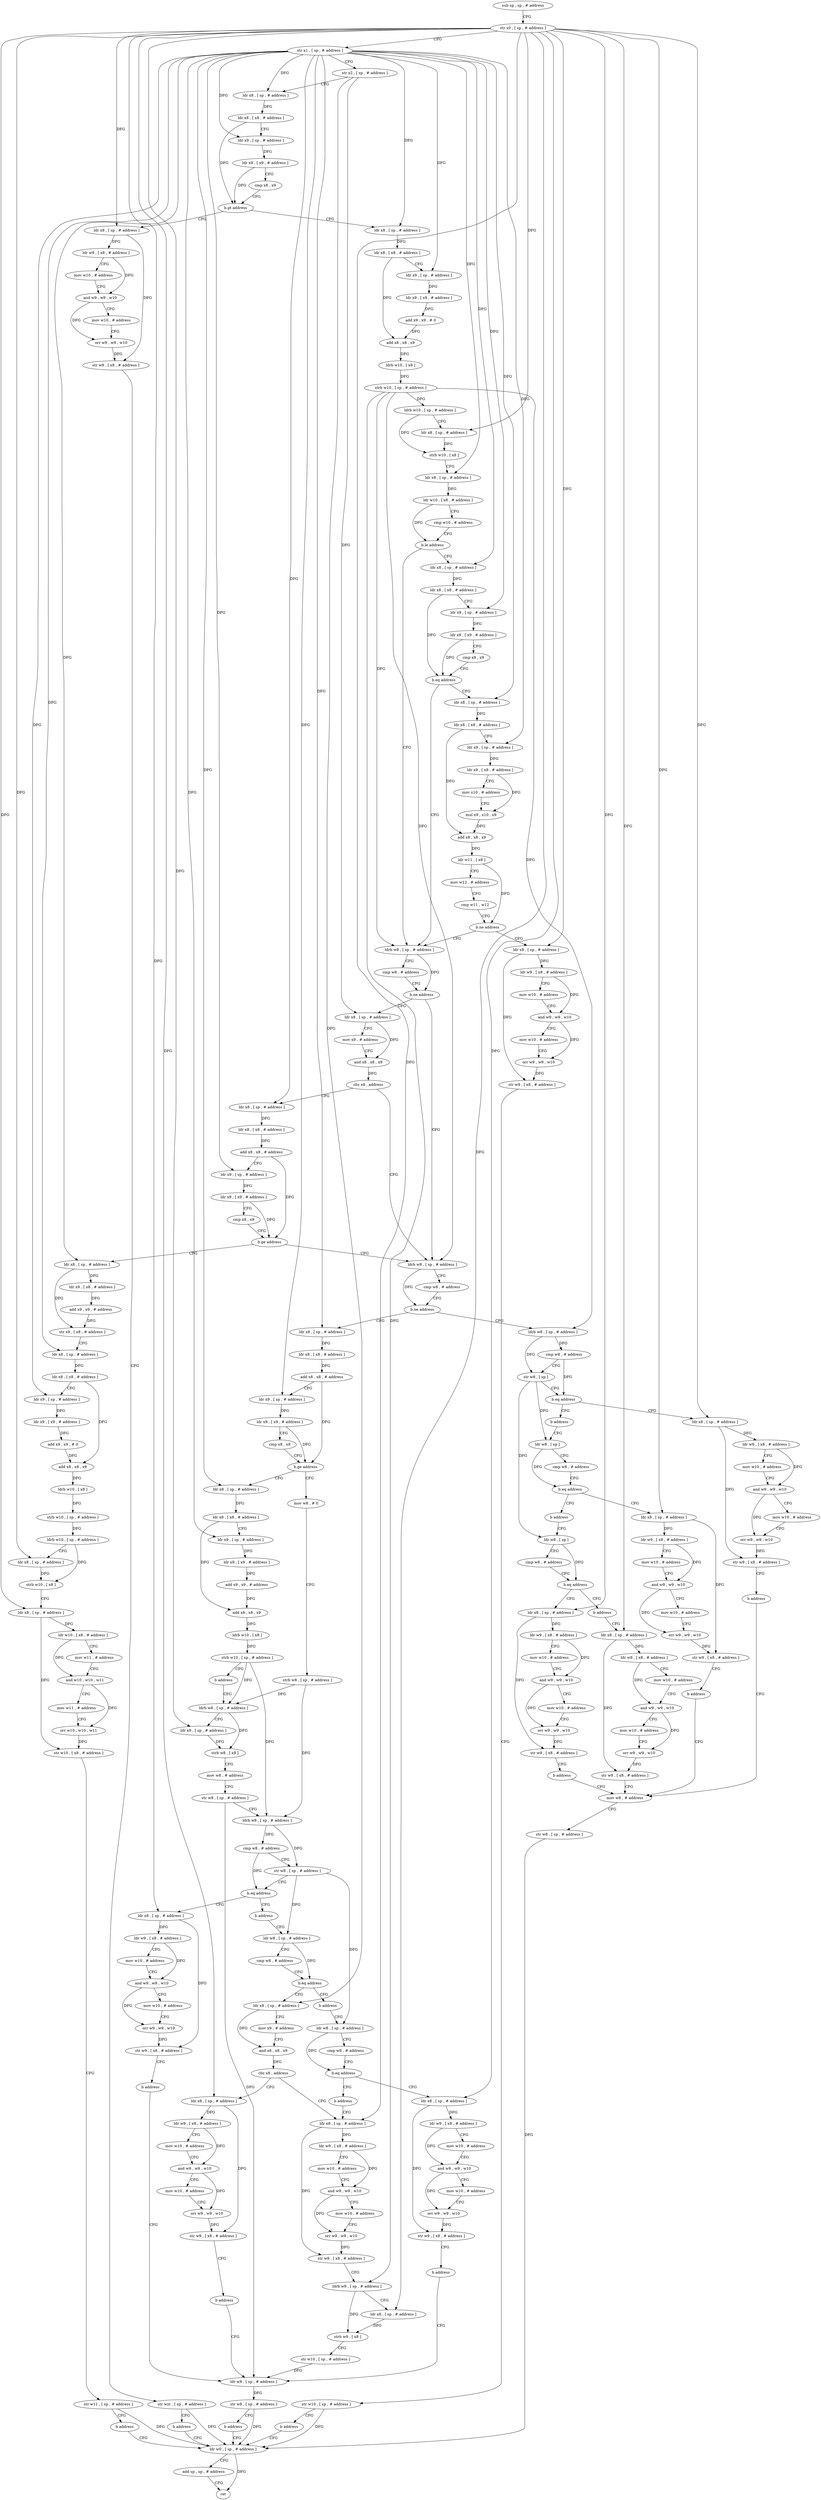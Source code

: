 digraph "func" {
"4262388" [label = "sub sp , sp , # address" ]
"4262392" [label = "str x0 , [ sp , # address ]" ]
"4262396" [label = "str x1 , [ sp , # address ]" ]
"4262400" [label = "str x2 , [ sp , # address ]" ]
"4262404" [label = "ldr x8 , [ sp , # address ]" ]
"4262408" [label = "ldr x8 , [ x8 , # address ]" ]
"4262412" [label = "ldr x9 , [ sp , # address ]" ]
"4262416" [label = "ldr x9 , [ x9 , # address ]" ]
"4262420" [label = "cmp x8 , x9" ]
"4262424" [label = "b.gt address" ]
"4262464" [label = "ldr x8 , [ sp , # address ]" ]
"4262428" [label = "ldr x8 , [ sp , # address ]" ]
"4262468" [label = "ldr x8 , [ x8 , # address ]" ]
"4262472" [label = "ldr x9 , [ sp , # address ]" ]
"4262476" [label = "ldr x9 , [ x9 , # address ]" ]
"4262480" [label = "add x9 , x9 , # 0" ]
"4262484" [label = "add x8 , x8 , x9" ]
"4262488" [label = "ldrb w10 , [ x8 ]" ]
"4262492" [label = "strb w10 , [ sp , # address ]" ]
"4262496" [label = "ldrb w10 , [ sp , # address ]" ]
"4262500" [label = "ldr x8 , [ sp , # address ]" ]
"4262504" [label = "strb w10 , [ x8 ]" ]
"4262508" [label = "ldr x8 , [ sp , # address ]" ]
"4262512" [label = "ldr w10 , [ x8 , # address ]" ]
"4262516" [label = "cmp w10 , # address" ]
"4262520" [label = "b.le address" ]
"4262628" [label = "ldrb w8 , [ sp , # address ]" ]
"4262524" [label = "ldr x8 , [ sp , # address ]" ]
"4262432" [label = "ldr w9 , [ x8 , # address ]" ]
"4262436" [label = "mov w10 , # address" ]
"4262440" [label = "and w9 , w9 , w10" ]
"4262444" [label = "mov w10 , # address" ]
"4262448" [label = "orr w9 , w9 , w10" ]
"4262452" [label = "str w9 , [ x8 , # address ]" ]
"4262456" [label = "str wzr , [ sp , # address ]" ]
"4262460" [label = "b address" ]
"4263288" [label = "ldr w0 , [ sp , # address ]" ]
"4262632" [label = "cmp w8 , # address" ]
"4262636" [label = "b.ne address" ]
"4262780" [label = "ldrb w8 , [ sp , # address ]" ]
"4262640" [label = "ldr x8 , [ sp , # address ]" ]
"4262528" [label = "ldr x8 , [ x8 , # address ]" ]
"4262532" [label = "ldr x9 , [ sp , # address ]" ]
"4262536" [label = "ldr x9 , [ x9 , # address ]" ]
"4262540" [label = "cmp x8 , x9" ]
"4262544" [label = "b.eq address" ]
"4262548" [label = "ldr x8 , [ sp , # address ]" ]
"4263292" [label = "add sp , sp , # address" ]
"4263296" [label = "ret" ]
"4262784" [label = "cmp w8 , # address" ]
"4262788" [label = "b.ne address" ]
"4263104" [label = "ldrb w8 , [ sp , # address ]" ]
"4262792" [label = "ldr x8 , [ sp , # address ]" ]
"4262644" [label = "mov x9 , # address" ]
"4262648" [label = "and x8 , x8 , x9" ]
"4262652" [label = "cbz x8 , address" ]
"4262656" [label = "ldr x8 , [ sp , # address ]" ]
"4262552" [label = "ldr x8 , [ x8 , # address ]" ]
"4262556" [label = "ldr x9 , [ sp , # address ]" ]
"4262560" [label = "ldr x9 , [ x9 , # address ]" ]
"4262564" [label = "mov x10 , # address" ]
"4262568" [label = "mul x9 , x10 , x9" ]
"4262572" [label = "add x8 , x8 , x9" ]
"4262576" [label = "ldr w11 , [ x8 ]" ]
"4262580" [label = "mov w12 , # address" ]
"4262584" [label = "cmp w11 , w12" ]
"4262588" [label = "b.ne address" ]
"4262592" [label = "ldr x8 , [ sp , # address ]" ]
"4263108" [label = "cmp w8 , # address" ]
"4263112" [label = "str w8 , [ sp ]" ]
"4263116" [label = "b.eq address" ]
"4263156" [label = "ldr x8 , [ sp , # address ]" ]
"4263120" [label = "b address" ]
"4262796" [label = "ldr x8 , [ x8 , # address ]" ]
"4262800" [label = "add x8 , x8 , # address" ]
"4262804" [label = "ldr x9 , [ sp , # address ]" ]
"4262808" [label = "ldr x9 , [ x9 , # address ]" ]
"4262812" [label = "cmp x8 , x9" ]
"4262816" [label = "b.ge address" ]
"4262856" [label = "mov w8 , # 0" ]
"4262820" [label = "ldr x8 , [ sp , # address ]" ]
"4262660" [label = "ldr x8 , [ x8 , # address ]" ]
"4262664" [label = "add x8 , x8 , # address" ]
"4262668" [label = "ldr x9 , [ sp , # address ]" ]
"4262672" [label = "ldr x9 , [ x9 , # address ]" ]
"4262676" [label = "cmp x8 , x9" ]
"4262680" [label = "b.ge address" ]
"4262684" [label = "ldr x8 , [ sp , # address ]" ]
"4262596" [label = "ldr w9 , [ x8 , # address ]" ]
"4262600" [label = "mov w10 , # address" ]
"4262604" [label = "and w9 , w9 , w10" ]
"4262608" [label = "mov w10 , # address" ]
"4262612" [label = "orr w9 , w9 , w10" ]
"4262616" [label = "str w9 , [ x8 , # address ]" ]
"4262620" [label = "str w10 , [ sp , # address ]" ]
"4262624" [label = "b address" ]
"4263160" [label = "ldr w9 , [ x8 , # address ]" ]
"4263164" [label = "mov w10 , # address" ]
"4263168" [label = "and w9 , w9 , w10" ]
"4263172" [label = "mov w10 , # address" ]
"4263176" [label = "orr w9 , w9 , w10" ]
"4263180" [label = "str w9 , [ x8 , # address ]" ]
"4263184" [label = "b address" ]
"4263280" [label = "mov w8 , # address" ]
"4263124" [label = "ldr w8 , [ sp ]" ]
"4262860" [label = "strb w8 , [ sp , # address ]" ]
"4262864" [label = "ldrb w8 , [ sp , # address ]" ]
"4262824" [label = "ldr x8 , [ x8 , # address ]" ]
"4262828" [label = "ldr x9 , [ sp , # address ]" ]
"4262832" [label = "ldr x9 , [ x9 , # address ]" ]
"4262836" [label = "add x9 , x9 , # address" ]
"4262840" [label = "add x8 , x8 , x9" ]
"4262844" [label = "ldrb w10 , [ x8 ]" ]
"4262848" [label = "strb w10 , [ sp , # address ]" ]
"4262852" [label = "b address" ]
"4262688" [label = "ldr x9 , [ x8 , # address ]" ]
"4262692" [label = "add x9 , x9 , # address" ]
"4262696" [label = "str x9 , [ x8 , # address ]" ]
"4262700" [label = "ldr x8 , [ sp , # address ]" ]
"4262704" [label = "ldr x8 , [ x8 , # address ]" ]
"4262708" [label = "ldr x9 , [ sp , # address ]" ]
"4262712" [label = "ldr x9 , [ x9 , # address ]" ]
"4262716" [label = "add x9 , x9 , # 0" ]
"4262720" [label = "add x8 , x8 , x9" ]
"4262724" [label = "ldrb w10 , [ x8 ]" ]
"4262728" [label = "strb w10 , [ sp , # address ]" ]
"4262732" [label = "ldrb w10 , [ sp , # address ]" ]
"4262736" [label = "ldr x8 , [ sp , # address ]" ]
"4262740" [label = "strb w10 , [ x8 ]" ]
"4262744" [label = "ldr x8 , [ sp , # address ]" ]
"4262748" [label = "ldr w10 , [ x8 , # address ]" ]
"4262752" [label = "mov w11 , # address" ]
"4262756" [label = "and w10 , w10 , w11" ]
"4262760" [label = "mov w11 , # address" ]
"4262764" [label = "orr w10 , w10 , w11" ]
"4262768" [label = "str w10 , [ x8 , # address ]" ]
"4262772" [label = "str w11 , [ sp , # address ]" ]
"4262776" [label = "b address" ]
"4263284" [label = "str w8 , [ sp , # address ]" ]
"4263128" [label = "cmp w8 , # address" ]
"4263132" [label = "b.eq address" ]
"4263188" [label = "ldr x8 , [ sp , # address ]" ]
"4263136" [label = "b address" ]
"4262936" [label = "ldr x8 , [ sp , # address ]" ]
"4262940" [label = "ldr w9 , [ x8 , # address ]" ]
"4262944" [label = "mov w10 , # address" ]
"4262948" [label = "and w9 , w9 , w10" ]
"4262952" [label = "mov w10 , # address" ]
"4262956" [label = "orr w9 , w9 , w10" ]
"4262960" [label = "str w9 , [ x8 , # address ]" ]
"4262964" [label = "b address" ]
"4263092" [label = "ldr w8 , [ sp , # address ]" ]
"4262900" [label = "b address" ]
"4262904" [label = "ldr w8 , [ sp , # address ]" ]
"4262868" [label = "ldr x9 , [ sp , # address ]" ]
"4262872" [label = "strb w8 , [ x9 ]" ]
"4262876" [label = "mov w8 , # address" ]
"4262880" [label = "str w8 , [ sp , # address ]" ]
"4262884" [label = "ldrb w8 , [ sp , # address ]" ]
"4262888" [label = "cmp w8 , # address" ]
"4262892" [label = "str w8 , [ sp , # address ]" ]
"4262896" [label = "b.eq address" ]
"4263192" [label = "ldr w9 , [ x8 , # address ]" ]
"4263196" [label = "mov w10 , # address" ]
"4263200" [label = "and w9 , w9 , w10" ]
"4263204" [label = "mov w10 , # address" ]
"4263208" [label = "orr w9 , w9 , w10" ]
"4263212" [label = "str w9 , [ x8 , # address ]" ]
"4263216" [label = "b address" ]
"4263140" [label = "ldr w8 , [ sp ]" ]
"4263096" [label = "str w8 , [ sp , # address ]" ]
"4263100" [label = "b address" ]
"4262908" [label = "cmp w8 , # address" ]
"4262912" [label = "b.eq address" ]
"4263000" [label = "ldr x8 , [ sp , # address ]" ]
"4262916" [label = "b address" ]
"4263144" [label = "cmp w8 , # address" ]
"4263148" [label = "b.eq address" ]
"4263220" [label = "ldr x8 , [ sp , # address ]" ]
"4263152" [label = "b address" ]
"4263004" [label = "mov x9 , # address" ]
"4263008" [label = "and x8 , x8 , x9" ]
"4263012" [label = "cbz x8 , address" ]
"4263048" [label = "ldr x8 , [ sp , # address ]" ]
"4263016" [label = "ldr x8 , [ sp , # address ]" ]
"4262920" [label = "ldr w8 , [ sp , # address ]" ]
"4263224" [label = "ldr w9 , [ x8 , # address ]" ]
"4263228" [label = "mov w10 , # address" ]
"4263232" [label = "and w9 , w9 , w10" ]
"4263236" [label = "mov w10 , # address" ]
"4263240" [label = "orr w9 , w9 , w10" ]
"4263244" [label = "str w9 , [ x8 , # address ]" ]
"4263248" [label = "b address" ]
"4263252" [label = "ldr x8 , [ sp , # address ]" ]
"4263052" [label = "ldr w9 , [ x8 , # address ]" ]
"4263056" [label = "mov w10 , # address" ]
"4263060" [label = "and w9 , w9 , w10" ]
"4263064" [label = "mov w10 , # address" ]
"4263068" [label = "orr w9 , w9 , w10" ]
"4263072" [label = "str w9 , [ x8 , # address ]" ]
"4263076" [label = "ldrb w9 , [ sp , # address ]" ]
"4263080" [label = "ldr x8 , [ sp , # address ]" ]
"4263084" [label = "strb w9 , [ x8 ]" ]
"4263088" [label = "str w10 , [ sp , # address ]" ]
"4263020" [label = "ldr w9 , [ x8 , # address ]" ]
"4263024" [label = "mov w10 , # address" ]
"4263028" [label = "and w9 , w9 , w10" ]
"4263032" [label = "mov w10 , # address" ]
"4263036" [label = "orr w9 , w9 , w10" ]
"4263040" [label = "str w9 , [ x8 , # address ]" ]
"4263044" [label = "b address" ]
"4262924" [label = "cmp w8 , # address" ]
"4262928" [label = "b.eq address" ]
"4262968" [label = "ldr x8 , [ sp , # address ]" ]
"4262932" [label = "b address" ]
"4263256" [label = "ldr w9 , [ x8 , # address ]" ]
"4263260" [label = "mov w10 , # address" ]
"4263264" [label = "and w9 , w9 , w10" ]
"4263268" [label = "mov w10 , # address" ]
"4263272" [label = "orr w9 , w9 , w10" ]
"4263276" [label = "str w9 , [ x8 , # address ]" ]
"4262972" [label = "ldr w9 , [ x8 , # address ]" ]
"4262976" [label = "mov w10 , # address" ]
"4262980" [label = "and w9 , w9 , w10" ]
"4262984" [label = "mov w10 , # address" ]
"4262988" [label = "orr w9 , w9 , w10" ]
"4262992" [label = "str w9 , [ x8 , # address ]" ]
"4262996" [label = "b address" ]
"4262388" -> "4262392" [ label = "CFG" ]
"4262392" -> "4262396" [ label = "CFG" ]
"4262392" -> "4262500" [ label = "DFG" ]
"4262392" -> "4262428" [ label = "DFG" ]
"4262392" -> "4262592" [ label = "DFG" ]
"4262392" -> "4263156" [ label = "DFG" ]
"4262392" -> "4262736" [ label = "DFG" ]
"4262392" -> "4262744" [ label = "DFG" ]
"4262392" -> "4262868" [ label = "DFG" ]
"4262392" -> "4263188" [ label = "DFG" ]
"4262392" -> "4262936" [ label = "DFG" ]
"4262392" -> "4263220" [ label = "DFG" ]
"4262392" -> "4263252" [ label = "DFG" ]
"4262392" -> "4263048" [ label = "DFG" ]
"4262392" -> "4263080" [ label = "DFG" ]
"4262392" -> "4263016" [ label = "DFG" ]
"4262392" -> "4262968" [ label = "DFG" ]
"4262396" -> "4262400" [ label = "CFG" ]
"4262396" -> "4262404" [ label = "DFG" ]
"4262396" -> "4262412" [ label = "DFG" ]
"4262396" -> "4262464" [ label = "DFG" ]
"4262396" -> "4262472" [ label = "DFG" ]
"4262396" -> "4262508" [ label = "DFG" ]
"4262396" -> "4262524" [ label = "DFG" ]
"4262396" -> "4262532" [ label = "DFG" ]
"4262396" -> "4262548" [ label = "DFG" ]
"4262396" -> "4262556" [ label = "DFG" ]
"4262396" -> "4262792" [ label = "DFG" ]
"4262396" -> "4262804" [ label = "DFG" ]
"4262396" -> "4262656" [ label = "DFG" ]
"4262396" -> "4262668" [ label = "DFG" ]
"4262396" -> "4262820" [ label = "DFG" ]
"4262396" -> "4262828" [ label = "DFG" ]
"4262396" -> "4262684" [ label = "DFG" ]
"4262396" -> "4262700" [ label = "DFG" ]
"4262396" -> "4262708" [ label = "DFG" ]
"4262400" -> "4262404" [ label = "CFG" ]
"4262400" -> "4262640" [ label = "DFG" ]
"4262400" -> "4263000" [ label = "DFG" ]
"4262404" -> "4262408" [ label = "DFG" ]
"4262408" -> "4262412" [ label = "CFG" ]
"4262408" -> "4262424" [ label = "DFG" ]
"4262412" -> "4262416" [ label = "DFG" ]
"4262416" -> "4262420" [ label = "CFG" ]
"4262416" -> "4262424" [ label = "DFG" ]
"4262420" -> "4262424" [ label = "CFG" ]
"4262424" -> "4262464" [ label = "CFG" ]
"4262424" -> "4262428" [ label = "CFG" ]
"4262464" -> "4262468" [ label = "DFG" ]
"4262428" -> "4262432" [ label = "DFG" ]
"4262428" -> "4262452" [ label = "DFG" ]
"4262468" -> "4262472" [ label = "CFG" ]
"4262468" -> "4262484" [ label = "DFG" ]
"4262472" -> "4262476" [ label = "DFG" ]
"4262476" -> "4262480" [ label = "DFG" ]
"4262480" -> "4262484" [ label = "DFG" ]
"4262484" -> "4262488" [ label = "DFG" ]
"4262488" -> "4262492" [ label = "DFG" ]
"4262492" -> "4262496" [ label = "DFG" ]
"4262492" -> "4262628" [ label = "DFG" ]
"4262492" -> "4262780" [ label = "DFG" ]
"4262492" -> "4263104" [ label = "DFG" ]
"4262492" -> "4263076" [ label = "DFG" ]
"4262496" -> "4262500" [ label = "CFG" ]
"4262496" -> "4262504" [ label = "DFG" ]
"4262500" -> "4262504" [ label = "DFG" ]
"4262504" -> "4262508" [ label = "CFG" ]
"4262508" -> "4262512" [ label = "DFG" ]
"4262512" -> "4262516" [ label = "CFG" ]
"4262512" -> "4262520" [ label = "DFG" ]
"4262516" -> "4262520" [ label = "CFG" ]
"4262520" -> "4262628" [ label = "CFG" ]
"4262520" -> "4262524" [ label = "CFG" ]
"4262628" -> "4262632" [ label = "CFG" ]
"4262628" -> "4262636" [ label = "DFG" ]
"4262524" -> "4262528" [ label = "DFG" ]
"4262432" -> "4262436" [ label = "CFG" ]
"4262432" -> "4262440" [ label = "DFG" ]
"4262436" -> "4262440" [ label = "CFG" ]
"4262440" -> "4262444" [ label = "CFG" ]
"4262440" -> "4262448" [ label = "DFG" ]
"4262444" -> "4262448" [ label = "CFG" ]
"4262448" -> "4262452" [ label = "DFG" ]
"4262452" -> "4262456" [ label = "CFG" ]
"4262456" -> "4262460" [ label = "CFG" ]
"4262456" -> "4263288" [ label = "DFG" ]
"4262460" -> "4263288" [ label = "CFG" ]
"4263288" -> "4263292" [ label = "CFG" ]
"4263288" -> "4263296" [ label = "DFG" ]
"4262632" -> "4262636" [ label = "CFG" ]
"4262636" -> "4262780" [ label = "CFG" ]
"4262636" -> "4262640" [ label = "CFG" ]
"4262780" -> "4262784" [ label = "CFG" ]
"4262780" -> "4262788" [ label = "DFG" ]
"4262640" -> "4262644" [ label = "CFG" ]
"4262640" -> "4262648" [ label = "DFG" ]
"4262528" -> "4262532" [ label = "CFG" ]
"4262528" -> "4262544" [ label = "DFG" ]
"4262532" -> "4262536" [ label = "DFG" ]
"4262536" -> "4262540" [ label = "CFG" ]
"4262536" -> "4262544" [ label = "DFG" ]
"4262540" -> "4262544" [ label = "CFG" ]
"4262544" -> "4262628" [ label = "CFG" ]
"4262544" -> "4262548" [ label = "CFG" ]
"4262548" -> "4262552" [ label = "DFG" ]
"4263292" -> "4263296" [ label = "CFG" ]
"4262784" -> "4262788" [ label = "CFG" ]
"4262788" -> "4263104" [ label = "CFG" ]
"4262788" -> "4262792" [ label = "CFG" ]
"4263104" -> "4263108" [ label = "DFG" ]
"4263104" -> "4263112" [ label = "DFG" ]
"4262792" -> "4262796" [ label = "DFG" ]
"4262644" -> "4262648" [ label = "CFG" ]
"4262648" -> "4262652" [ label = "DFG" ]
"4262652" -> "4262780" [ label = "CFG" ]
"4262652" -> "4262656" [ label = "CFG" ]
"4262656" -> "4262660" [ label = "DFG" ]
"4262552" -> "4262556" [ label = "CFG" ]
"4262552" -> "4262572" [ label = "DFG" ]
"4262556" -> "4262560" [ label = "DFG" ]
"4262560" -> "4262564" [ label = "CFG" ]
"4262560" -> "4262568" [ label = "DFG" ]
"4262564" -> "4262568" [ label = "CFG" ]
"4262568" -> "4262572" [ label = "DFG" ]
"4262572" -> "4262576" [ label = "DFG" ]
"4262576" -> "4262580" [ label = "CFG" ]
"4262576" -> "4262588" [ label = "DFG" ]
"4262580" -> "4262584" [ label = "CFG" ]
"4262584" -> "4262588" [ label = "CFG" ]
"4262588" -> "4262628" [ label = "CFG" ]
"4262588" -> "4262592" [ label = "CFG" ]
"4262592" -> "4262596" [ label = "DFG" ]
"4262592" -> "4262616" [ label = "DFG" ]
"4263108" -> "4263112" [ label = "CFG" ]
"4263108" -> "4263116" [ label = "DFG" ]
"4263112" -> "4263116" [ label = "CFG" ]
"4263112" -> "4263124" [ label = "DFG" ]
"4263112" -> "4263140" [ label = "DFG" ]
"4263116" -> "4263156" [ label = "CFG" ]
"4263116" -> "4263120" [ label = "CFG" ]
"4263156" -> "4263160" [ label = "DFG" ]
"4263156" -> "4263180" [ label = "DFG" ]
"4263120" -> "4263124" [ label = "CFG" ]
"4262796" -> "4262800" [ label = "DFG" ]
"4262800" -> "4262804" [ label = "CFG" ]
"4262800" -> "4262816" [ label = "DFG" ]
"4262804" -> "4262808" [ label = "DFG" ]
"4262808" -> "4262812" [ label = "CFG" ]
"4262808" -> "4262816" [ label = "DFG" ]
"4262812" -> "4262816" [ label = "CFG" ]
"4262816" -> "4262856" [ label = "CFG" ]
"4262816" -> "4262820" [ label = "CFG" ]
"4262856" -> "4262860" [ label = "CFG" ]
"4262820" -> "4262824" [ label = "DFG" ]
"4262660" -> "4262664" [ label = "DFG" ]
"4262664" -> "4262668" [ label = "CFG" ]
"4262664" -> "4262680" [ label = "DFG" ]
"4262668" -> "4262672" [ label = "DFG" ]
"4262672" -> "4262676" [ label = "CFG" ]
"4262672" -> "4262680" [ label = "DFG" ]
"4262676" -> "4262680" [ label = "CFG" ]
"4262680" -> "4262780" [ label = "CFG" ]
"4262680" -> "4262684" [ label = "CFG" ]
"4262684" -> "4262688" [ label = "DFG" ]
"4262684" -> "4262696" [ label = "DFG" ]
"4262596" -> "4262600" [ label = "CFG" ]
"4262596" -> "4262604" [ label = "DFG" ]
"4262600" -> "4262604" [ label = "CFG" ]
"4262604" -> "4262608" [ label = "CFG" ]
"4262604" -> "4262612" [ label = "DFG" ]
"4262608" -> "4262612" [ label = "CFG" ]
"4262612" -> "4262616" [ label = "DFG" ]
"4262616" -> "4262620" [ label = "CFG" ]
"4262620" -> "4262624" [ label = "CFG" ]
"4262620" -> "4263288" [ label = "DFG" ]
"4262624" -> "4263288" [ label = "CFG" ]
"4263160" -> "4263164" [ label = "CFG" ]
"4263160" -> "4263168" [ label = "DFG" ]
"4263164" -> "4263168" [ label = "CFG" ]
"4263168" -> "4263172" [ label = "CFG" ]
"4263168" -> "4263176" [ label = "DFG" ]
"4263172" -> "4263176" [ label = "CFG" ]
"4263176" -> "4263180" [ label = "DFG" ]
"4263180" -> "4263184" [ label = "CFG" ]
"4263184" -> "4263280" [ label = "CFG" ]
"4263280" -> "4263284" [ label = "CFG" ]
"4263124" -> "4263128" [ label = "CFG" ]
"4263124" -> "4263132" [ label = "DFG" ]
"4262860" -> "4262864" [ label = "DFG" ]
"4262860" -> "4262884" [ label = "DFG" ]
"4262864" -> "4262868" [ label = "CFG" ]
"4262864" -> "4262872" [ label = "DFG" ]
"4262824" -> "4262828" [ label = "CFG" ]
"4262824" -> "4262840" [ label = "DFG" ]
"4262828" -> "4262832" [ label = "DFG" ]
"4262832" -> "4262836" [ label = "DFG" ]
"4262836" -> "4262840" [ label = "DFG" ]
"4262840" -> "4262844" [ label = "DFG" ]
"4262844" -> "4262848" [ label = "DFG" ]
"4262848" -> "4262852" [ label = "CFG" ]
"4262848" -> "4262864" [ label = "DFG" ]
"4262848" -> "4262884" [ label = "DFG" ]
"4262852" -> "4262864" [ label = "CFG" ]
"4262688" -> "4262692" [ label = "DFG" ]
"4262692" -> "4262696" [ label = "DFG" ]
"4262696" -> "4262700" [ label = "CFG" ]
"4262700" -> "4262704" [ label = "DFG" ]
"4262704" -> "4262708" [ label = "CFG" ]
"4262704" -> "4262720" [ label = "DFG" ]
"4262708" -> "4262712" [ label = "DFG" ]
"4262712" -> "4262716" [ label = "DFG" ]
"4262716" -> "4262720" [ label = "DFG" ]
"4262720" -> "4262724" [ label = "DFG" ]
"4262724" -> "4262728" [ label = "DFG" ]
"4262728" -> "4262732" [ label = "DFG" ]
"4262732" -> "4262736" [ label = "CFG" ]
"4262732" -> "4262740" [ label = "DFG" ]
"4262736" -> "4262740" [ label = "DFG" ]
"4262740" -> "4262744" [ label = "CFG" ]
"4262744" -> "4262748" [ label = "DFG" ]
"4262744" -> "4262768" [ label = "DFG" ]
"4262748" -> "4262752" [ label = "CFG" ]
"4262748" -> "4262756" [ label = "DFG" ]
"4262752" -> "4262756" [ label = "CFG" ]
"4262756" -> "4262760" [ label = "CFG" ]
"4262756" -> "4262764" [ label = "DFG" ]
"4262760" -> "4262764" [ label = "CFG" ]
"4262764" -> "4262768" [ label = "DFG" ]
"4262768" -> "4262772" [ label = "CFG" ]
"4262772" -> "4262776" [ label = "CFG" ]
"4262772" -> "4263288" [ label = "DFG" ]
"4262776" -> "4263288" [ label = "CFG" ]
"4263284" -> "4263288" [ label = "DFG" ]
"4263128" -> "4263132" [ label = "CFG" ]
"4263132" -> "4263188" [ label = "CFG" ]
"4263132" -> "4263136" [ label = "CFG" ]
"4263188" -> "4263192" [ label = "DFG" ]
"4263188" -> "4263212" [ label = "DFG" ]
"4263136" -> "4263140" [ label = "CFG" ]
"4262936" -> "4262940" [ label = "DFG" ]
"4262936" -> "4262960" [ label = "DFG" ]
"4262940" -> "4262944" [ label = "CFG" ]
"4262940" -> "4262948" [ label = "DFG" ]
"4262944" -> "4262948" [ label = "CFG" ]
"4262948" -> "4262952" [ label = "CFG" ]
"4262948" -> "4262956" [ label = "DFG" ]
"4262952" -> "4262956" [ label = "CFG" ]
"4262956" -> "4262960" [ label = "DFG" ]
"4262960" -> "4262964" [ label = "CFG" ]
"4262964" -> "4263092" [ label = "CFG" ]
"4263092" -> "4263096" [ label = "DFG" ]
"4262900" -> "4262904" [ label = "CFG" ]
"4262904" -> "4262908" [ label = "CFG" ]
"4262904" -> "4262912" [ label = "DFG" ]
"4262868" -> "4262872" [ label = "DFG" ]
"4262872" -> "4262876" [ label = "CFG" ]
"4262876" -> "4262880" [ label = "CFG" ]
"4262880" -> "4262884" [ label = "CFG" ]
"4262880" -> "4263092" [ label = "DFG" ]
"4262884" -> "4262888" [ label = "DFG" ]
"4262884" -> "4262892" [ label = "DFG" ]
"4262888" -> "4262892" [ label = "CFG" ]
"4262888" -> "4262896" [ label = "DFG" ]
"4262892" -> "4262896" [ label = "CFG" ]
"4262892" -> "4262904" [ label = "DFG" ]
"4262892" -> "4262920" [ label = "DFG" ]
"4262896" -> "4262936" [ label = "CFG" ]
"4262896" -> "4262900" [ label = "CFG" ]
"4263192" -> "4263196" [ label = "CFG" ]
"4263192" -> "4263200" [ label = "DFG" ]
"4263196" -> "4263200" [ label = "CFG" ]
"4263200" -> "4263204" [ label = "CFG" ]
"4263200" -> "4263208" [ label = "DFG" ]
"4263204" -> "4263208" [ label = "CFG" ]
"4263208" -> "4263212" [ label = "DFG" ]
"4263212" -> "4263216" [ label = "CFG" ]
"4263216" -> "4263280" [ label = "CFG" ]
"4263140" -> "4263144" [ label = "CFG" ]
"4263140" -> "4263148" [ label = "DFG" ]
"4263096" -> "4263100" [ label = "CFG" ]
"4263096" -> "4263288" [ label = "DFG" ]
"4263100" -> "4263288" [ label = "CFG" ]
"4262908" -> "4262912" [ label = "CFG" ]
"4262912" -> "4263000" [ label = "CFG" ]
"4262912" -> "4262916" [ label = "CFG" ]
"4263000" -> "4263004" [ label = "CFG" ]
"4263000" -> "4263008" [ label = "DFG" ]
"4262916" -> "4262920" [ label = "CFG" ]
"4263144" -> "4263148" [ label = "CFG" ]
"4263148" -> "4263220" [ label = "CFG" ]
"4263148" -> "4263152" [ label = "CFG" ]
"4263220" -> "4263224" [ label = "DFG" ]
"4263220" -> "4263244" [ label = "DFG" ]
"4263152" -> "4263252" [ label = "CFG" ]
"4263004" -> "4263008" [ label = "CFG" ]
"4263008" -> "4263012" [ label = "DFG" ]
"4263012" -> "4263048" [ label = "CFG" ]
"4263012" -> "4263016" [ label = "CFG" ]
"4263048" -> "4263052" [ label = "DFG" ]
"4263048" -> "4263072" [ label = "DFG" ]
"4263016" -> "4263020" [ label = "DFG" ]
"4263016" -> "4263040" [ label = "DFG" ]
"4262920" -> "4262924" [ label = "CFG" ]
"4262920" -> "4262928" [ label = "DFG" ]
"4263224" -> "4263228" [ label = "CFG" ]
"4263224" -> "4263232" [ label = "DFG" ]
"4263228" -> "4263232" [ label = "CFG" ]
"4263232" -> "4263236" [ label = "CFG" ]
"4263232" -> "4263240" [ label = "DFG" ]
"4263236" -> "4263240" [ label = "CFG" ]
"4263240" -> "4263244" [ label = "DFG" ]
"4263244" -> "4263248" [ label = "CFG" ]
"4263248" -> "4263280" [ label = "CFG" ]
"4263252" -> "4263256" [ label = "DFG" ]
"4263252" -> "4263276" [ label = "DFG" ]
"4263052" -> "4263056" [ label = "CFG" ]
"4263052" -> "4263060" [ label = "DFG" ]
"4263056" -> "4263060" [ label = "CFG" ]
"4263060" -> "4263064" [ label = "CFG" ]
"4263060" -> "4263068" [ label = "DFG" ]
"4263064" -> "4263068" [ label = "CFG" ]
"4263068" -> "4263072" [ label = "DFG" ]
"4263072" -> "4263076" [ label = "CFG" ]
"4263076" -> "4263080" [ label = "CFG" ]
"4263076" -> "4263084" [ label = "DFG" ]
"4263080" -> "4263084" [ label = "DFG" ]
"4263084" -> "4263088" [ label = "CFG" ]
"4263088" -> "4263092" [ label = "DFG" ]
"4263020" -> "4263024" [ label = "CFG" ]
"4263020" -> "4263028" [ label = "DFG" ]
"4263024" -> "4263028" [ label = "CFG" ]
"4263028" -> "4263032" [ label = "CFG" ]
"4263028" -> "4263036" [ label = "DFG" ]
"4263032" -> "4263036" [ label = "CFG" ]
"4263036" -> "4263040" [ label = "DFG" ]
"4263040" -> "4263044" [ label = "CFG" ]
"4263044" -> "4263092" [ label = "CFG" ]
"4262924" -> "4262928" [ label = "CFG" ]
"4262928" -> "4262968" [ label = "CFG" ]
"4262928" -> "4262932" [ label = "CFG" ]
"4262968" -> "4262972" [ label = "DFG" ]
"4262968" -> "4262992" [ label = "DFG" ]
"4262932" -> "4263048" [ label = "CFG" ]
"4263256" -> "4263260" [ label = "CFG" ]
"4263256" -> "4263264" [ label = "DFG" ]
"4263260" -> "4263264" [ label = "CFG" ]
"4263264" -> "4263268" [ label = "CFG" ]
"4263264" -> "4263272" [ label = "DFG" ]
"4263268" -> "4263272" [ label = "CFG" ]
"4263272" -> "4263276" [ label = "DFG" ]
"4263276" -> "4263280" [ label = "CFG" ]
"4262972" -> "4262976" [ label = "CFG" ]
"4262972" -> "4262980" [ label = "DFG" ]
"4262976" -> "4262980" [ label = "CFG" ]
"4262980" -> "4262984" [ label = "CFG" ]
"4262980" -> "4262988" [ label = "DFG" ]
"4262984" -> "4262988" [ label = "CFG" ]
"4262988" -> "4262992" [ label = "DFG" ]
"4262992" -> "4262996" [ label = "CFG" ]
"4262996" -> "4263092" [ label = "CFG" ]
}
